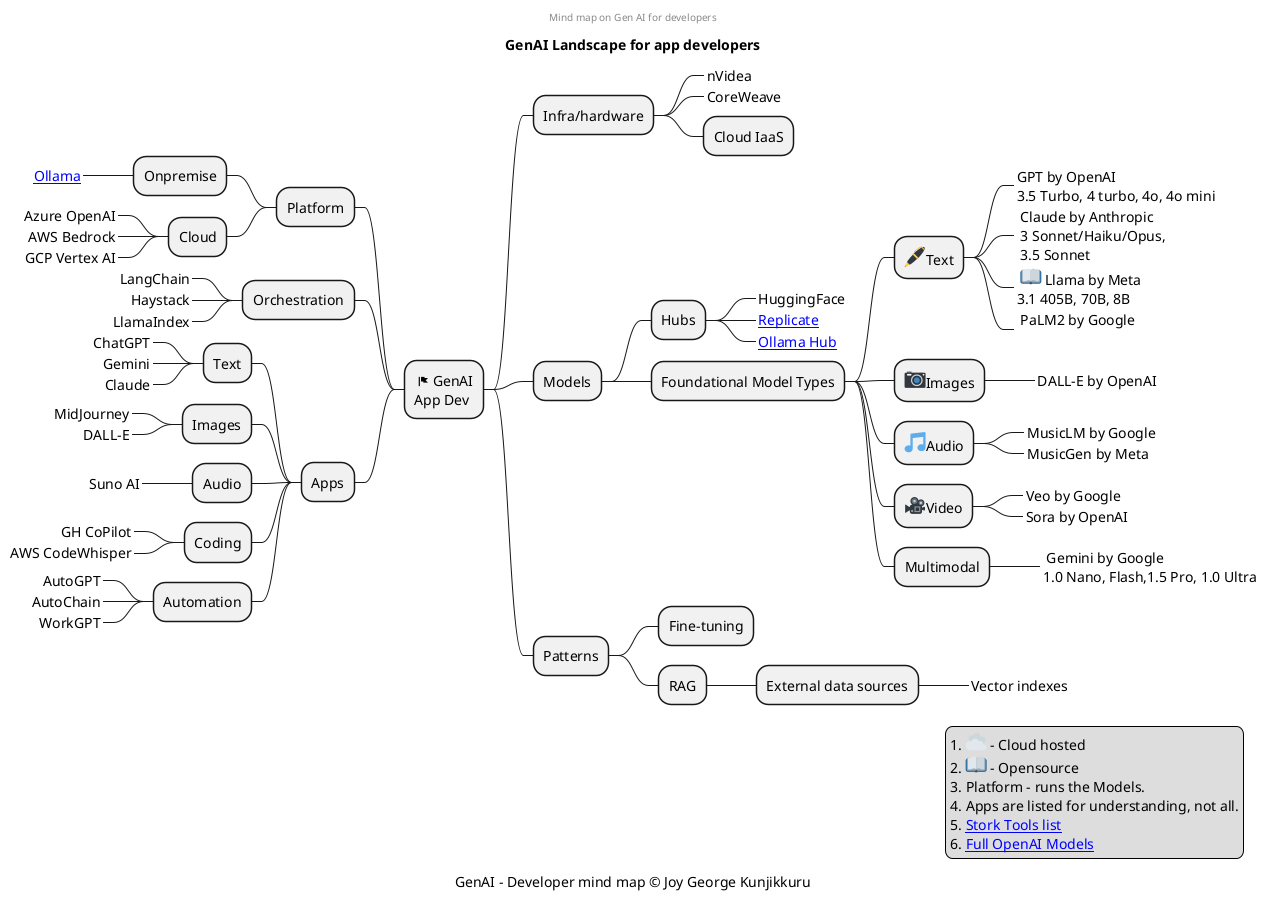 @startmindmap
center header
Mind map on Gen AI for developers 
endheader
title GenAI Landscape for app developers
*: <&flag> GenAI 
App Dev;
left side
** Platform
*** Onpremise
****_ [[https://ollama.com/ Ollama]]
*** Cloud
****_ Azure OpenAI
****_ AWS Bedrock
****_ GCP Vertex AI
** Orchestration
***_ LangChain
***_ Haystack
***_ LlamaIndex
** Apps
*** Text
****_ ChatGPT
****_ Gemini
****_ Claude
*** Images
****_ MidJourney
****_ DALL-E
*** Audio
****_ Suno AI
*** Coding
****_ GH CoPilot
****_ AWS CodeWhisper
*** Automation
****_ AutoGPT
****_ AutoChain
****_ WorkGPT

right side
** Infra/hardware
***_ nVidea
***_ CoreWeave
*** Cloud IaaS
** Models
*** Hubs
****_ HuggingFace
****_ [[https://replicate.com/ Replicate]]
****_ [[https://openwebui.com/ Ollama Hub]]
*** Foundational Model Types
**** <:pen:>Text
*****_:GPT by OpenAI
3.5 Turbo, 4 turbo, 4o, 4o mini;
*****_: Claude by Anthropic
 3 Sonnet/Haiku/Opus,
 3.5 Sonnet;
*****_: <:book:> Llama by Meta
3.1 405B, 70B, 8B ;
*****_: PaLM2 by Google
;
**** <:camera:>Images
*****_ DALL-E by OpenAI
**** <:musical_note:>Audio
*****_ MusicLM by Google
*****_ MusicGen by Meta
**** <:movie_camera:>Video
*****_ Veo by Google
*****_ Sora by OpenAI
**** Multimodal
*****_: Gemini by Google
1.0 Nano, Flash,1.5 Pro, 1.0 Ultra;
** Patterns
*** Fine-tuning
*** RAG
**** External data sources
*****_ Vector indexes

legend right
# <:cloud:> - Cloud hosted
# <:book:> - Opensource
# Platform - runs the Models.
# Apps are listed for understanding, not all.
# [[https://www.stork.ai/ Stork Tools list]]
# [[https://platform.openai.com/docs/models/models-overview Full OpenAI Models]]
endlegend

caption GenAI - Developer mind map © Joy George Kunjikkuru

@endmindmap